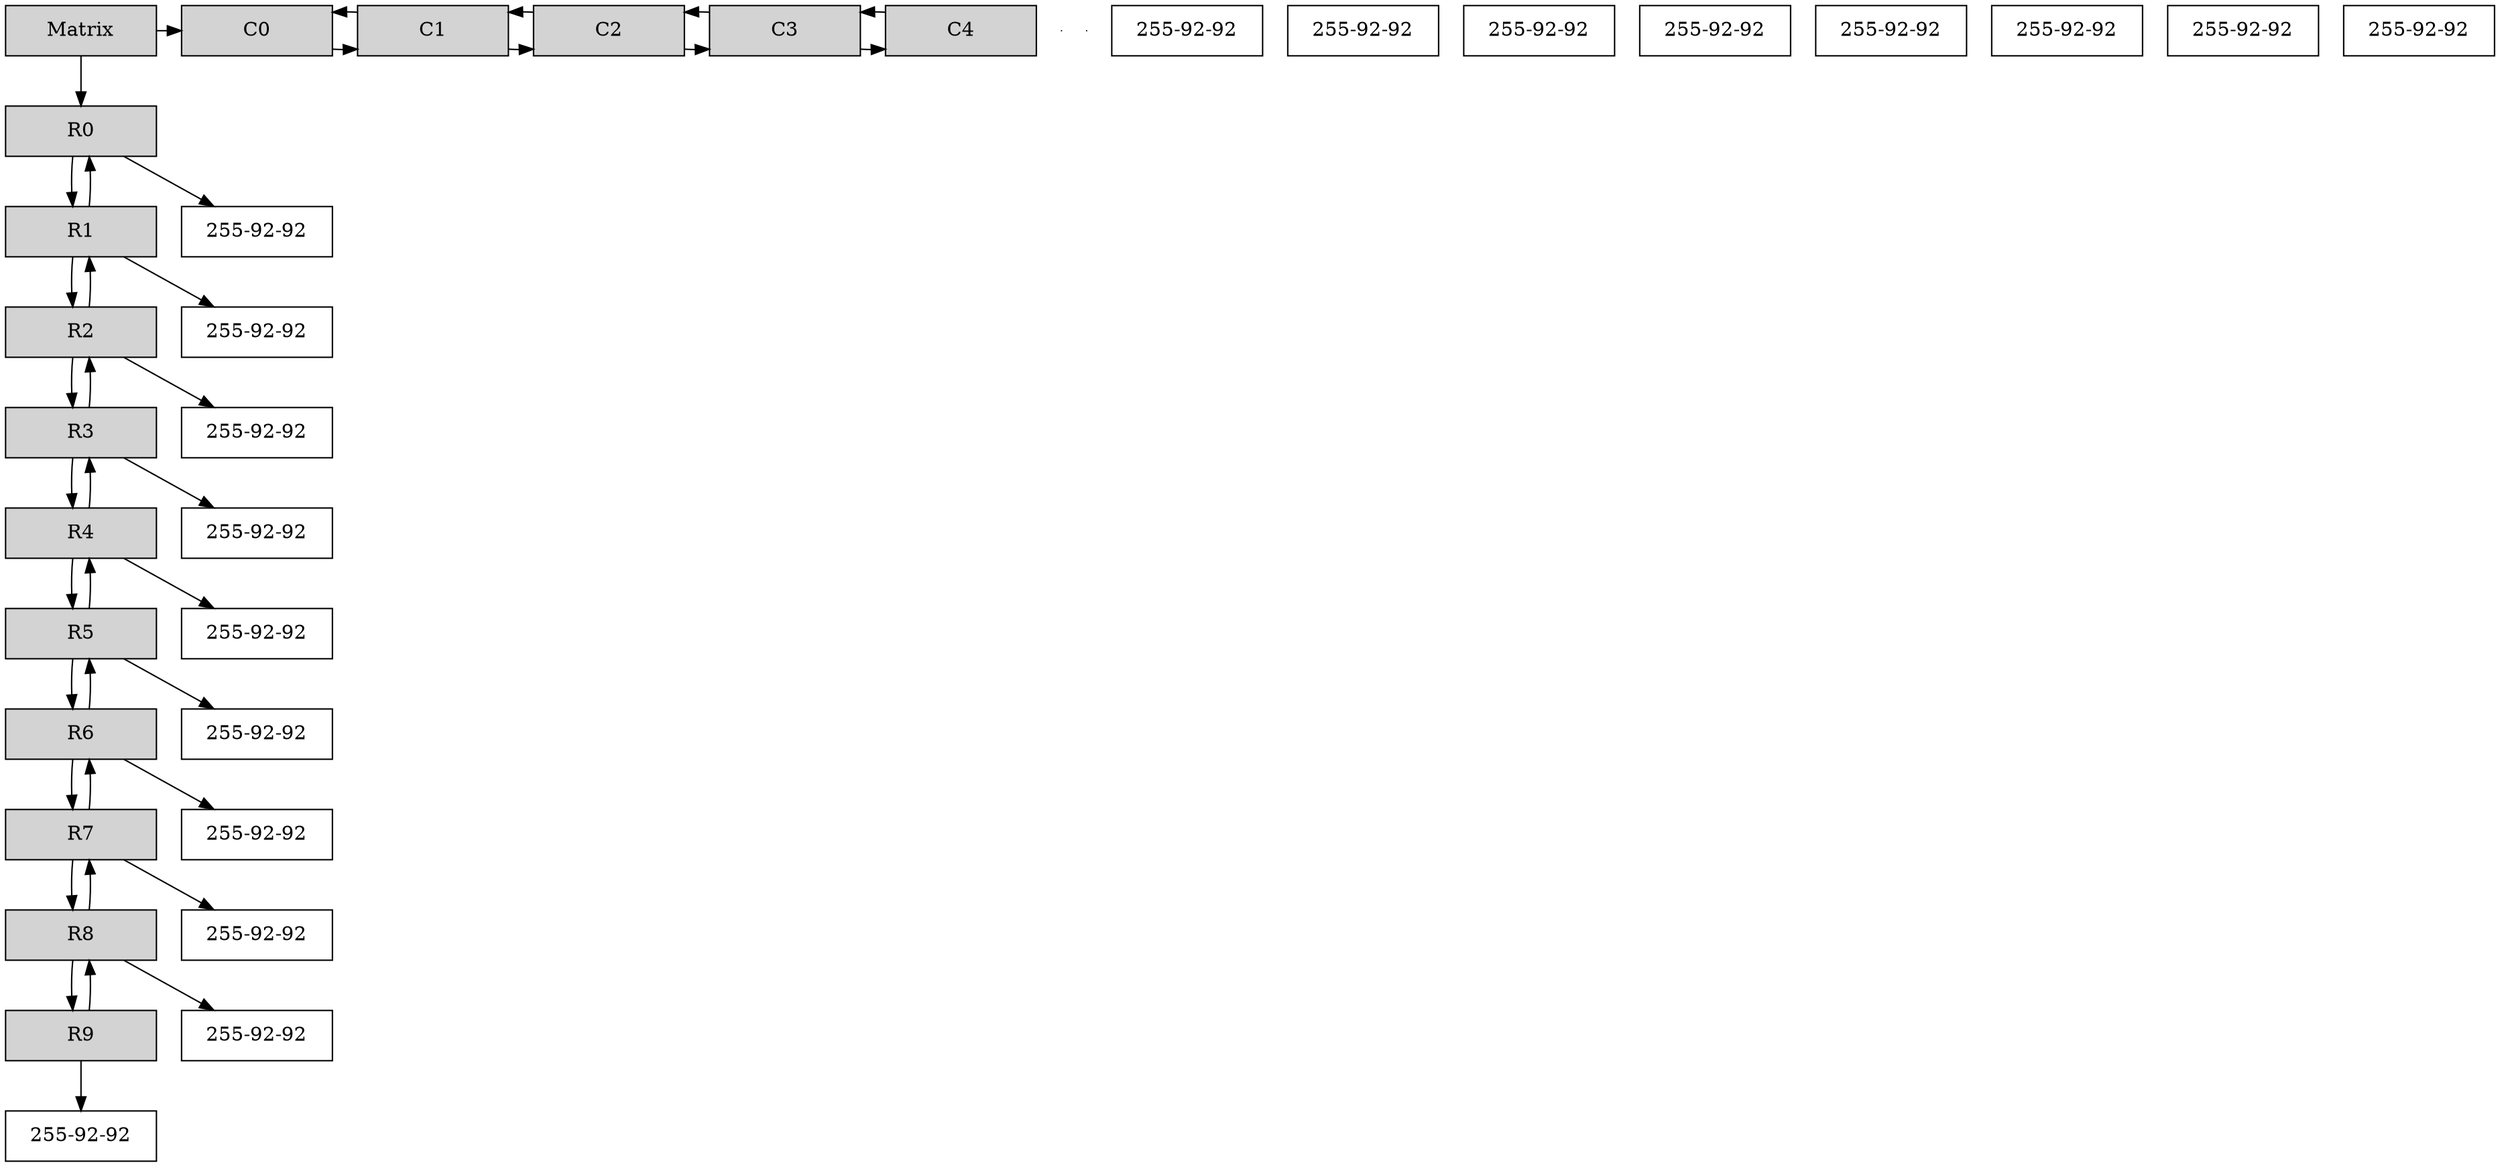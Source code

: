 digraph Sparce_Matrix {
node [shape=box]
Mt[ label = "Matrix", width = 1.5, style = filled, group = 1 ];
e0[ shape = point, width = 0 ];
e1[ shape = point, width = 0 ];
A0[label ="C0" width = 1.5 style = filled, group =2];
A0->A1
A1[label ="C1" width = 1.5 style = filled, group =3];
A1->A2
A1->A0
A2[label ="C2" width = 1.5 style = filled, group =4];
A2->A3
A2->A1
A3[label ="C3" width = 1.5 style = filled, group =5];
A3->A4
A3->A2
A4[label ="C4" width = 1.5 style = filled, group =6];
A4->A3
{ rank = same; Mt; A0; A1; A2; A3; A4; }
U0[label = "R0"    width = 1.5 style = filled, group = 1 ];
U0->U1
N0_L0 [label = "255-92-92" width = 1.5, group =3];
N1_L0 [label = "255-92-92" width = 1.5, group =4];
N2_L0 [label = "255-92-92" width = 1.5, group =5];
U0 -> N0_L0
U1[label = "R1"    width = 1.5 style = filled, group = 1 ];
U1->U2
U1->U0
N0_L1 [label = "255-92-92" width = 1.5, group =3];
N1_L1 [label = "255-92-92" width = 1.5, group =4];
N2_L1 [label = "255-92-92" width = 1.5, group =5];
U1 -> N0_L1
U2[label = "R2"    width = 1.5 style = filled, group = 1 ];
U2->U3
U2->U1
N0_L2 [label = "255-92-92" width = 1.5, group =3];
U2 -> N0_L2
U3[label = "R3"    width = 1.5 style = filled, group = 1 ];
U3->U4
U3->U2
N0_L3 [label = "255-92-92" width = 1.5, group =3];
U3 -> N0_L3
U4[label = "R4"    width = 1.5 style = filled, group = 1 ];
U4->U5
U4->U3
N0_L4 [label = "255-92-92" width = 1.5, group =3];
N1_L4 [label = "255-92-92" width = 1.5, group =4];
N2_L4 [label = "255-92-92" width = 1.5, group =5];
U4 -> N0_L4
U5[label = "R5"    width = 1.5 style = filled, group = 1 ];
U5->U6
U5->U4
N0_L5 [label = "255-92-92" width = 1.5, group =3];
N1_L5 [label = "255-92-92" width = 1.5, group =4];
N2_L5 [label = "255-92-92" width = 1.5, group =5];
U5 -> N0_L5
U6[label = "R6"    width = 1.5 style = filled, group = 1 ];
U6->U7
U6->U5
N0_L6 [label = "255-92-92" width = 1.5, group =3];
U6 -> N0_L6
U7[label = "R7"    width = 1.5 style = filled, group = 1 ];
U7->U8
U7->U6
N0_L7 [label = "255-92-92" width = 1.5, group =3];
U7 -> N0_L7
U8[label = "R8"    width = 1.5 style = filled, group = 1 ];
U8->U9
U8->U7
N0_L8 [label = "255-92-92" width = 1.5, group =3];
U8 -> N0_L8
U9[label = "R9"    width = 1.5 style = filled, group = 1 ];
U9->U8
N0_L9 [label = "255-92-92" width = 1.5, group =3];
U9 -> N0_L9
Mt->U0
Mt->A0
}
